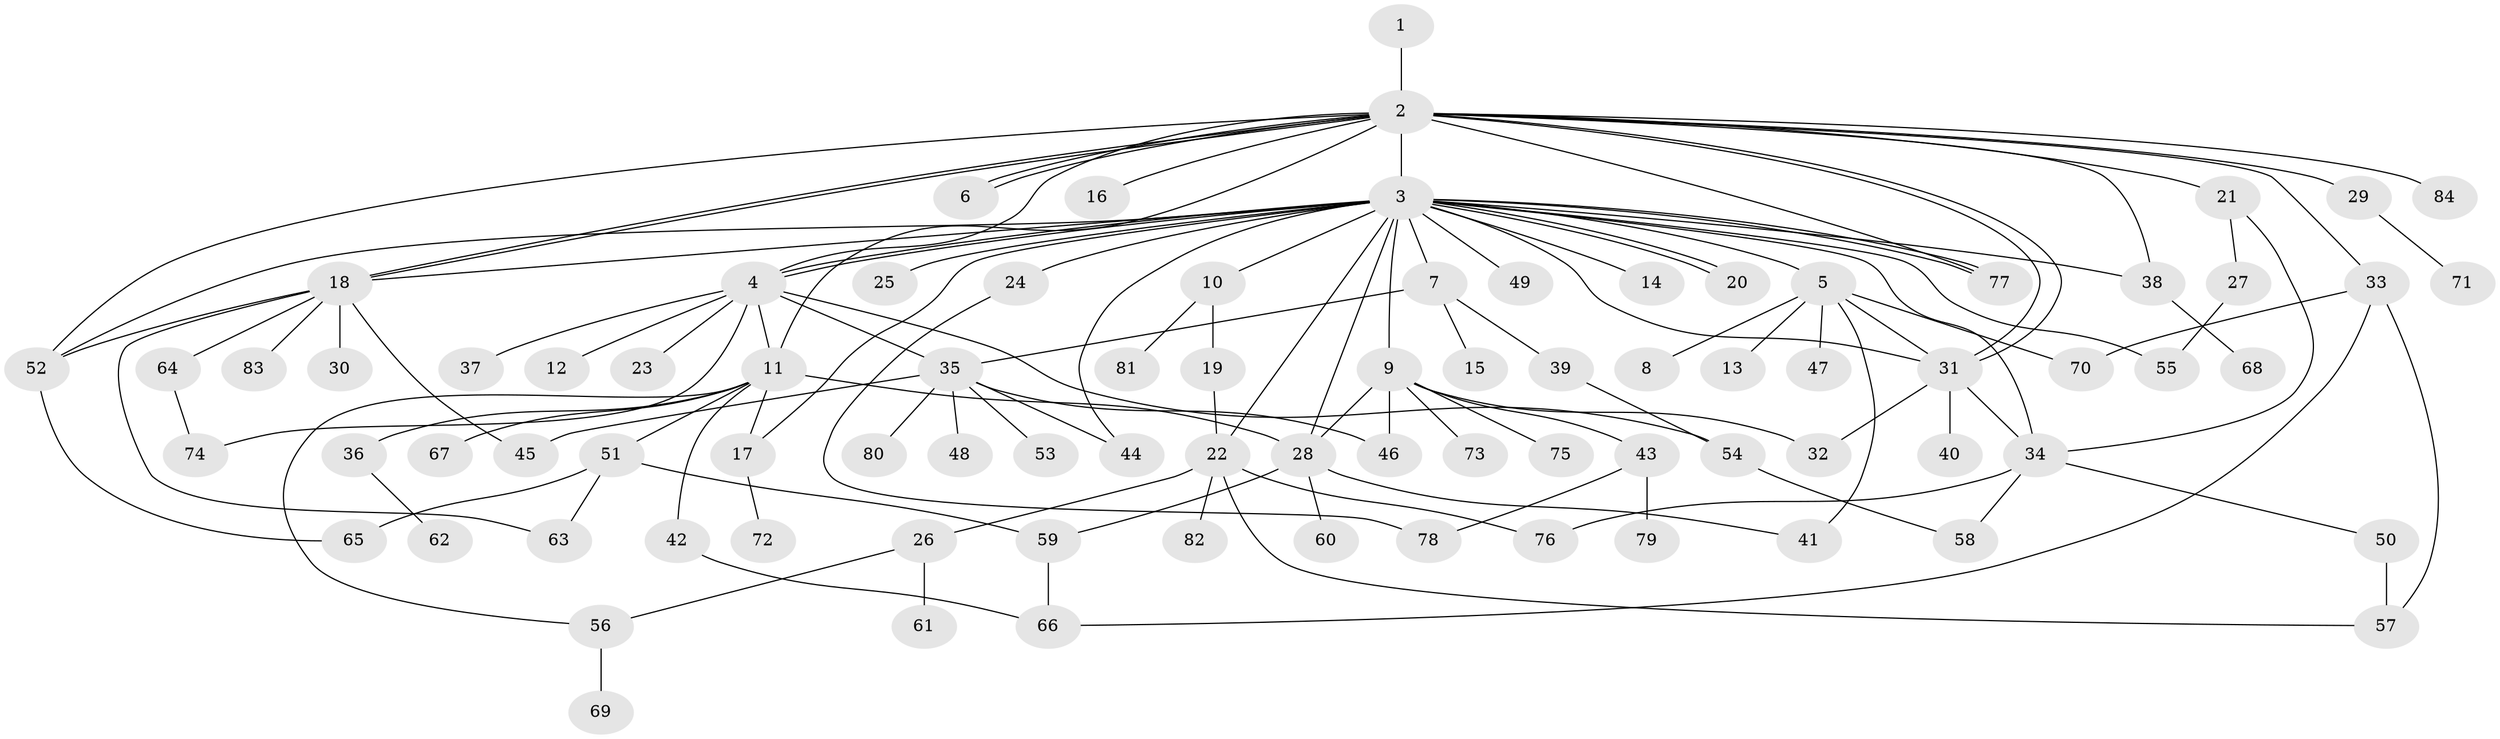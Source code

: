 // Generated by graph-tools (version 1.1) at 2025/35/03/09/25 02:35:27]
// undirected, 84 vertices, 125 edges
graph export_dot {
graph [start="1"]
  node [color=gray90,style=filled];
  1;
  2;
  3;
  4;
  5;
  6;
  7;
  8;
  9;
  10;
  11;
  12;
  13;
  14;
  15;
  16;
  17;
  18;
  19;
  20;
  21;
  22;
  23;
  24;
  25;
  26;
  27;
  28;
  29;
  30;
  31;
  32;
  33;
  34;
  35;
  36;
  37;
  38;
  39;
  40;
  41;
  42;
  43;
  44;
  45;
  46;
  47;
  48;
  49;
  50;
  51;
  52;
  53;
  54;
  55;
  56;
  57;
  58;
  59;
  60;
  61;
  62;
  63;
  64;
  65;
  66;
  67;
  68;
  69;
  70;
  71;
  72;
  73;
  74;
  75;
  76;
  77;
  78;
  79;
  80;
  81;
  82;
  83;
  84;
  1 -- 2;
  2 -- 3;
  2 -- 4;
  2 -- 6;
  2 -- 6;
  2 -- 11;
  2 -- 16;
  2 -- 18;
  2 -- 18;
  2 -- 21;
  2 -- 29;
  2 -- 31;
  2 -- 31;
  2 -- 33;
  2 -- 38;
  2 -- 52;
  2 -- 77;
  2 -- 84;
  3 -- 4;
  3 -- 4;
  3 -- 5;
  3 -- 7;
  3 -- 9;
  3 -- 10;
  3 -- 14;
  3 -- 17;
  3 -- 18;
  3 -- 20;
  3 -- 20;
  3 -- 22;
  3 -- 24;
  3 -- 25;
  3 -- 28;
  3 -- 31;
  3 -- 34;
  3 -- 38;
  3 -- 44;
  3 -- 49;
  3 -- 52;
  3 -- 55;
  3 -- 77;
  3 -- 77;
  4 -- 11;
  4 -- 12;
  4 -- 23;
  4 -- 35;
  4 -- 37;
  4 -- 54;
  4 -- 74;
  5 -- 8;
  5 -- 13;
  5 -- 31;
  5 -- 41;
  5 -- 47;
  5 -- 70;
  7 -- 15;
  7 -- 35;
  7 -- 39;
  9 -- 28;
  9 -- 32;
  9 -- 43;
  9 -- 46;
  9 -- 73;
  9 -- 75;
  10 -- 19;
  10 -- 81;
  11 -- 17;
  11 -- 28;
  11 -- 36;
  11 -- 42;
  11 -- 51;
  11 -- 56;
  11 -- 67;
  17 -- 72;
  18 -- 30;
  18 -- 45;
  18 -- 52;
  18 -- 63;
  18 -- 64;
  18 -- 83;
  19 -- 22;
  21 -- 27;
  21 -- 34;
  22 -- 26;
  22 -- 57;
  22 -- 76;
  22 -- 82;
  24 -- 78;
  26 -- 56;
  26 -- 61;
  27 -- 55;
  28 -- 41;
  28 -- 59;
  28 -- 60;
  29 -- 71;
  31 -- 32;
  31 -- 34;
  31 -- 40;
  33 -- 57;
  33 -- 66;
  33 -- 70;
  34 -- 50;
  34 -- 58;
  34 -- 76;
  35 -- 44;
  35 -- 45;
  35 -- 46;
  35 -- 48;
  35 -- 53;
  35 -- 80;
  36 -- 62;
  38 -- 68;
  39 -- 54;
  42 -- 66;
  43 -- 78;
  43 -- 79;
  50 -- 57;
  51 -- 59;
  51 -- 63;
  51 -- 65;
  52 -- 65;
  54 -- 58;
  56 -- 69;
  59 -- 66;
  64 -- 74;
}
